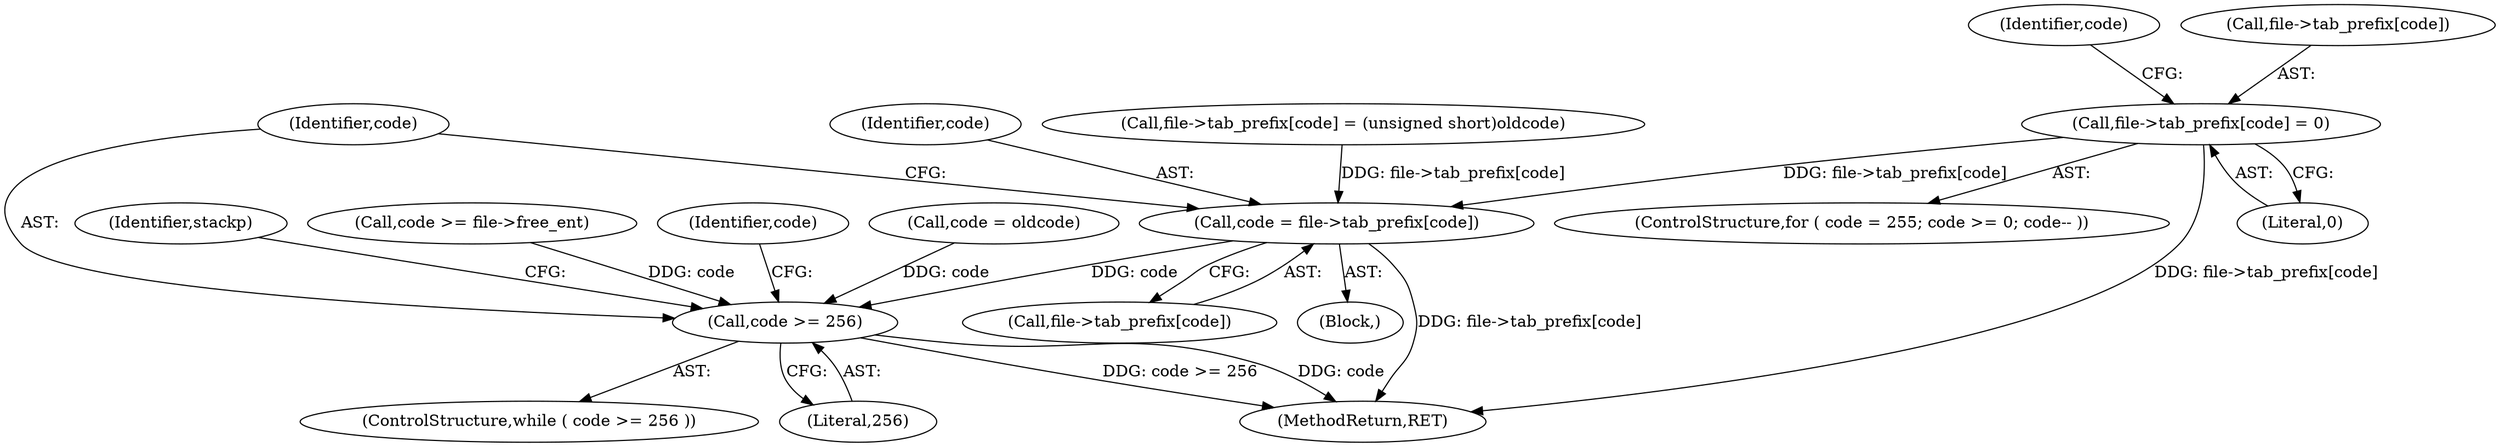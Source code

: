 digraph "0_libxfont_d11ee5886e9d9ec610051a206b135a4cdc1e09a0@array" {
"1000213" [label="(Call,file->tab_prefix[code] = 0)"];
"1000283" [label="(Call,code = file->tab_prefix[code])"];
"1000260" [label="(Call,code >= 256)"];
"1000382" [label="(MethodReturn,RET)"];
"1000285" [label="(Call,file->tab_prefix[code])"];
"1000260" [label="(Call,code >= 256)"];
"1000284" [label="(Identifier,code)"];
"1000301" [label="(Call,file->tab_prefix[code] = (unsigned short)oldcode)"];
"1000259" [label="(ControlStructure,while ( code >= 256 ))"];
"1000256" [label="(Call,code = oldcode)"];
"1000261" [label="(Identifier,code)"];
"1000267" [label="(Identifier,stackp)"];
"1000283" [label="(Call,code = file->tab_prefix[code])"];
"1000245" [label="(Call,code >= file->free_ent)"];
"1000219" [label="(Literal,0)"];
"1000213" [label="(Call,file->tab_prefix[code] = 0)"];
"1000263" [label="(Block,)"];
"1000262" [label="(Literal,256)"];
"1000212" [label="(Identifier,code)"];
"1000293" [label="(Identifier,code)"];
"1000214" [label="(Call,file->tab_prefix[code])"];
"1000204" [label="(ControlStructure,for ( code = 255; code >= 0; code-- ))"];
"1000213" -> "1000204"  [label="AST: "];
"1000213" -> "1000219"  [label="CFG: "];
"1000214" -> "1000213"  [label="AST: "];
"1000219" -> "1000213"  [label="AST: "];
"1000212" -> "1000213"  [label="CFG: "];
"1000213" -> "1000382"  [label="DDG: file->tab_prefix[code]"];
"1000213" -> "1000283"  [label="DDG: file->tab_prefix[code]"];
"1000283" -> "1000263"  [label="AST: "];
"1000283" -> "1000285"  [label="CFG: "];
"1000284" -> "1000283"  [label="AST: "];
"1000285" -> "1000283"  [label="AST: "];
"1000261" -> "1000283"  [label="CFG: "];
"1000283" -> "1000382"  [label="DDG: file->tab_prefix[code]"];
"1000283" -> "1000260"  [label="DDG: code"];
"1000301" -> "1000283"  [label="DDG: file->tab_prefix[code]"];
"1000260" -> "1000259"  [label="AST: "];
"1000260" -> "1000262"  [label="CFG: "];
"1000261" -> "1000260"  [label="AST: "];
"1000262" -> "1000260"  [label="AST: "];
"1000267" -> "1000260"  [label="CFG: "];
"1000293" -> "1000260"  [label="CFG: "];
"1000260" -> "1000382"  [label="DDG: code >= 256"];
"1000260" -> "1000382"  [label="DDG: code"];
"1000256" -> "1000260"  [label="DDG: code"];
"1000245" -> "1000260"  [label="DDG: code"];
}

